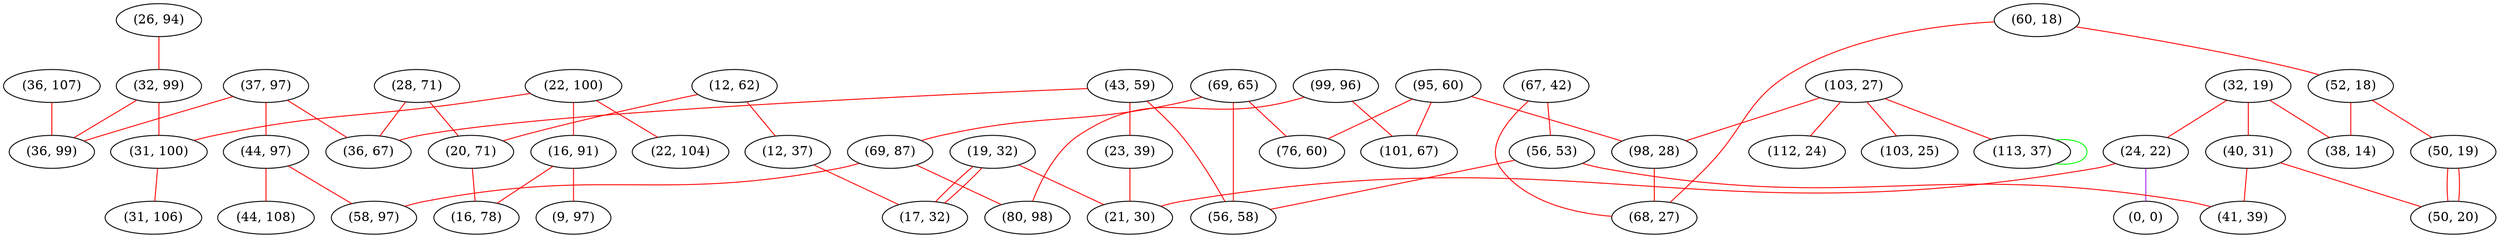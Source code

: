 graph "" {
"(95, 60)";
"(32, 19)";
"(40, 31)";
"(67, 42)";
"(26, 94)";
"(12, 62)";
"(69, 65)";
"(37, 97)";
"(28, 71)";
"(69, 87)";
"(24, 22)";
"(32, 99)";
"(60, 18)";
"(76, 60)";
"(52, 18)";
"(103, 27)";
"(12, 37)";
"(22, 100)";
"(16, 91)";
"(50, 19)";
"(43, 59)";
"(19, 32)";
"(56, 53)";
"(23, 39)";
"(41, 39)";
"(113, 37)";
"(0, 0)";
"(44, 97)";
"(98, 28)";
"(99, 96)";
"(17, 32)";
"(44, 108)";
"(56, 58)";
"(68, 27)";
"(21, 30)";
"(20, 71)";
"(22, 104)";
"(36, 67)";
"(16, 78)";
"(50, 20)";
"(36, 107)";
"(112, 24)";
"(9, 97)";
"(58, 97)";
"(31, 100)";
"(80, 98)";
"(103, 25)";
"(36, 99)";
"(38, 14)";
"(31, 106)";
"(101, 67)";
"(95, 60)" -- "(76, 60)"  [color=red, key=0, weight=1];
"(95, 60)" -- "(98, 28)"  [color=red, key=0, weight=1];
"(95, 60)" -- "(101, 67)"  [color=red, key=0, weight=1];
"(32, 19)" -- "(24, 22)"  [color=red, key=0, weight=1];
"(32, 19)" -- "(40, 31)"  [color=red, key=0, weight=1];
"(32, 19)" -- "(38, 14)"  [color=red, key=0, weight=1];
"(40, 31)" -- "(50, 20)"  [color=red, key=0, weight=1];
"(40, 31)" -- "(41, 39)"  [color=red, key=0, weight=1];
"(67, 42)" -- "(56, 53)"  [color=red, key=0, weight=1];
"(67, 42)" -- "(68, 27)"  [color=red, key=0, weight=1];
"(26, 94)" -- "(32, 99)"  [color=red, key=0, weight=1];
"(12, 62)" -- "(12, 37)"  [color=red, key=0, weight=1];
"(12, 62)" -- "(20, 71)"  [color=red, key=0, weight=1];
"(69, 65)" -- "(76, 60)"  [color=red, key=0, weight=1];
"(69, 65)" -- "(69, 87)"  [color=red, key=0, weight=1];
"(69, 65)" -- "(56, 58)"  [color=red, key=0, weight=1];
"(37, 97)" -- "(44, 97)"  [color=red, key=0, weight=1];
"(37, 97)" -- "(36, 99)"  [color=red, key=0, weight=1];
"(37, 97)" -- "(36, 67)"  [color=red, key=0, weight=1];
"(28, 71)" -- "(20, 71)"  [color=red, key=0, weight=1];
"(28, 71)" -- "(36, 67)"  [color=red, key=0, weight=1];
"(69, 87)" -- "(80, 98)"  [color=red, key=0, weight=1];
"(69, 87)" -- "(58, 97)"  [color=red, key=0, weight=1];
"(24, 22)" -- "(21, 30)"  [color=red, key=0, weight=1];
"(24, 22)" -- "(0, 0)"  [color=purple, key=0, weight=4];
"(32, 99)" -- "(31, 100)"  [color=red, key=0, weight=1];
"(32, 99)" -- "(36, 99)"  [color=red, key=0, weight=1];
"(60, 18)" -- "(52, 18)"  [color=red, key=0, weight=1];
"(60, 18)" -- "(68, 27)"  [color=red, key=0, weight=1];
"(52, 18)" -- "(50, 19)"  [color=red, key=0, weight=1];
"(52, 18)" -- "(38, 14)"  [color=red, key=0, weight=1];
"(103, 27)" -- "(113, 37)"  [color=red, key=0, weight=1];
"(103, 27)" -- "(112, 24)"  [color=red, key=0, weight=1];
"(103, 27)" -- "(98, 28)"  [color=red, key=0, weight=1];
"(103, 27)" -- "(103, 25)"  [color=red, key=0, weight=1];
"(12, 37)" -- "(17, 32)"  [color=red, key=0, weight=1];
"(22, 100)" -- "(31, 100)"  [color=red, key=0, weight=1];
"(22, 100)" -- "(16, 91)"  [color=red, key=0, weight=1];
"(22, 100)" -- "(22, 104)"  [color=red, key=0, weight=1];
"(16, 91)" -- "(9, 97)"  [color=red, key=0, weight=1];
"(16, 91)" -- "(16, 78)"  [color=red, key=0, weight=1];
"(50, 19)" -- "(50, 20)"  [color=red, key=0, weight=1];
"(50, 19)" -- "(50, 20)"  [color=red, key=1, weight=1];
"(43, 59)" -- "(56, 58)"  [color=red, key=0, weight=1];
"(43, 59)" -- "(36, 67)"  [color=red, key=0, weight=1];
"(43, 59)" -- "(23, 39)"  [color=red, key=0, weight=1];
"(19, 32)" -- "(21, 30)"  [color=red, key=0, weight=1];
"(19, 32)" -- "(17, 32)"  [color=red, key=0, weight=1];
"(19, 32)" -- "(17, 32)"  [color=red, key=1, weight=1];
"(56, 53)" -- "(56, 58)"  [color=red, key=0, weight=1];
"(56, 53)" -- "(41, 39)"  [color=red, key=0, weight=1];
"(23, 39)" -- "(21, 30)"  [color=red, key=0, weight=1];
"(113, 37)" -- "(113, 37)"  [color=green, key=0, weight=2];
"(44, 97)" -- "(44, 108)"  [color=red, key=0, weight=1];
"(44, 97)" -- "(58, 97)"  [color=red, key=0, weight=1];
"(98, 28)" -- "(68, 27)"  [color=red, key=0, weight=1];
"(99, 96)" -- "(80, 98)"  [color=red, key=0, weight=1];
"(99, 96)" -- "(101, 67)"  [color=red, key=0, weight=1];
"(20, 71)" -- "(16, 78)"  [color=red, key=0, weight=1];
"(36, 107)" -- "(36, 99)"  [color=red, key=0, weight=1];
"(31, 100)" -- "(31, 106)"  [color=red, key=0, weight=1];
}
